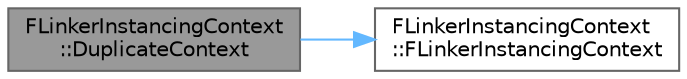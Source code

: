 digraph "FLinkerInstancingContext::DuplicateContext"
{
 // INTERACTIVE_SVG=YES
 // LATEX_PDF_SIZE
  bgcolor="transparent";
  edge [fontname=Helvetica,fontsize=10,labelfontname=Helvetica,labelfontsize=10];
  node [fontname=Helvetica,fontsize=10,shape=box,height=0.2,width=0.4];
  rankdir="LR";
  Node1 [id="Node000001",label="FLinkerInstancingContext\l::DuplicateContext",height=0.2,width=0.4,color="gray40", fillcolor="grey60", style="filled", fontcolor="black",tooltip=" "];
  Node1 -> Node2 [id="edge1_Node000001_Node000002",color="steelblue1",style="solid",tooltip=" "];
  Node2 [id="Node000002",label="FLinkerInstancingContext\l::FLinkerInstancingContext",height=0.2,width=0.4,color="grey40", fillcolor="white", style="filled",URL="$db/dd9/classFLinkerInstancingContext.html#af3e899d11fcd0b503ea99c58d4f42584",tooltip=" "];
}
